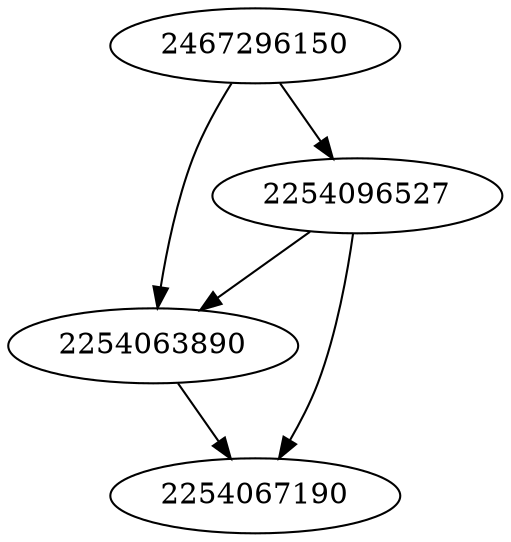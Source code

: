 strict digraph  {
2254063890;
2467296150;
2254067190;
2254096527;
2254063890 -> 2254067190;
2467296150 -> 2254096527;
2467296150 -> 2254063890;
2254096527 -> 2254067190;
2254096527 -> 2254063890;
}
